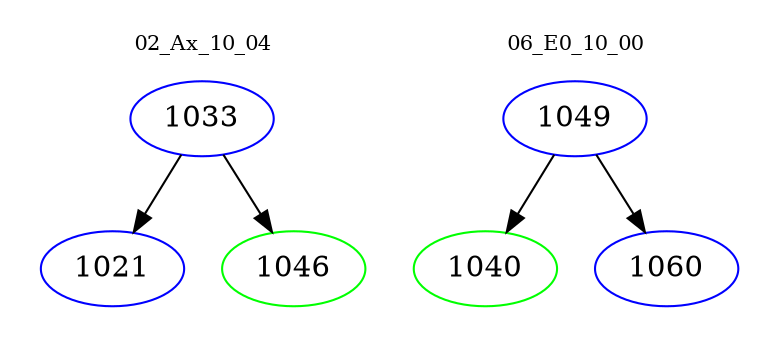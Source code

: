 digraph{
subgraph cluster_0 {
color = white
label = "02_Ax_10_04";
fontsize=10;
T0_1033 [label="1033", color="blue"]
T0_1033 -> T0_1021 [color="black"]
T0_1021 [label="1021", color="blue"]
T0_1033 -> T0_1046 [color="black"]
T0_1046 [label="1046", color="green"]
}
subgraph cluster_1 {
color = white
label = "06_E0_10_00";
fontsize=10;
T1_1049 [label="1049", color="blue"]
T1_1049 -> T1_1040 [color="black"]
T1_1040 [label="1040", color="green"]
T1_1049 -> T1_1060 [color="black"]
T1_1060 [label="1060", color="blue"]
}
}

